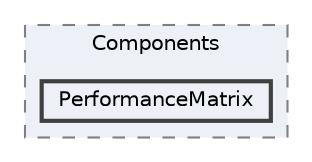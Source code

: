 digraph "Web/Modules/EleWise.ELMA.KPI.Web/Components/PerformanceMatrix"
{
 // LATEX_PDF_SIZE
  bgcolor="transparent";
  edge [fontname=Helvetica,fontsize=10,labelfontname=Helvetica,labelfontsize=10];
  node [fontname=Helvetica,fontsize=10,shape=box,height=0.2,width=0.4];
  compound=true
  subgraph clusterdir_536987b862abd184e6df0acc25cea9ff {
    graph [ bgcolor="#edf0f7", pencolor="grey50", label="Components", fontname=Helvetica,fontsize=10 style="filled,dashed", URL="dir_536987b862abd184e6df0acc25cea9ff.html",tooltip=""]
  dir_56e2a03e1630efce6a60d5b197814fff [label="PerformanceMatrix", fillcolor="#edf0f7", color="grey25", style="filled,bold", URL="dir_56e2a03e1630efce6a60d5b197814fff.html",tooltip=""];
  }
}
